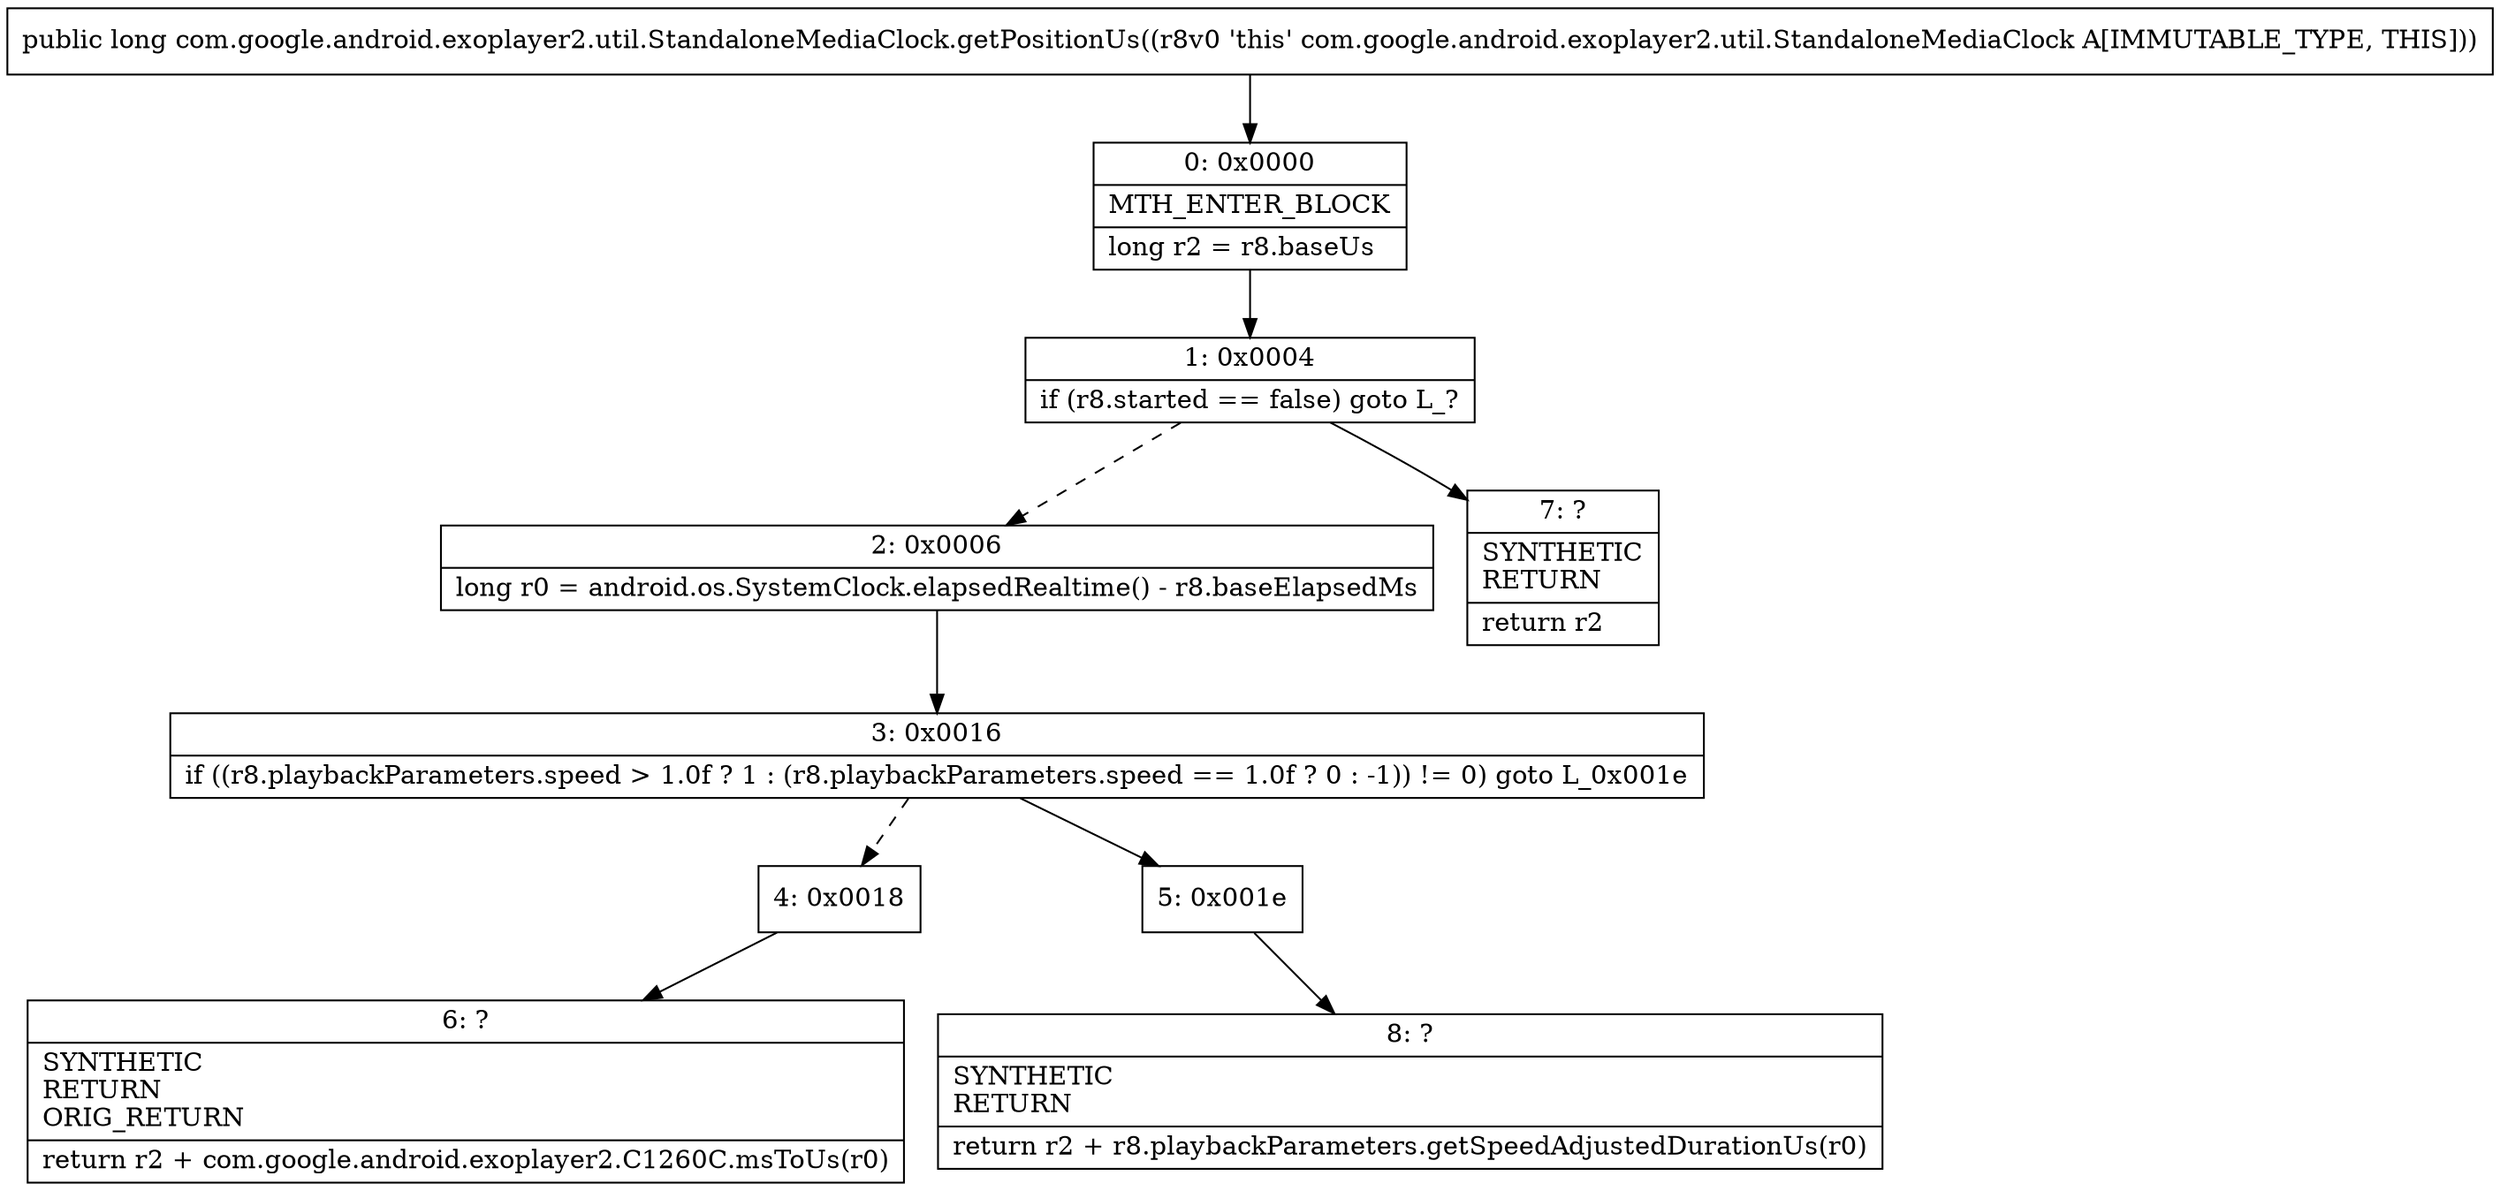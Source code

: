 digraph "CFG forcom.google.android.exoplayer2.util.StandaloneMediaClock.getPositionUs()J" {
Node_0 [shape=record,label="{0\:\ 0x0000|MTH_ENTER_BLOCK\l|long r2 = r8.baseUs\l}"];
Node_1 [shape=record,label="{1\:\ 0x0004|if (r8.started == false) goto L_?\l}"];
Node_2 [shape=record,label="{2\:\ 0x0006|long r0 = android.os.SystemClock.elapsedRealtime() \- r8.baseElapsedMs\l}"];
Node_3 [shape=record,label="{3\:\ 0x0016|if ((r8.playbackParameters.speed \> 1.0f ? 1 : (r8.playbackParameters.speed == 1.0f ? 0 : \-1)) != 0) goto L_0x001e\l}"];
Node_4 [shape=record,label="{4\:\ 0x0018}"];
Node_5 [shape=record,label="{5\:\ 0x001e}"];
Node_6 [shape=record,label="{6\:\ ?|SYNTHETIC\lRETURN\lORIG_RETURN\l|return r2 + com.google.android.exoplayer2.C1260C.msToUs(r0)\l}"];
Node_7 [shape=record,label="{7\:\ ?|SYNTHETIC\lRETURN\l|return r2\l}"];
Node_8 [shape=record,label="{8\:\ ?|SYNTHETIC\lRETURN\l|return r2 + r8.playbackParameters.getSpeedAdjustedDurationUs(r0)\l}"];
MethodNode[shape=record,label="{public long com.google.android.exoplayer2.util.StandaloneMediaClock.getPositionUs((r8v0 'this' com.google.android.exoplayer2.util.StandaloneMediaClock A[IMMUTABLE_TYPE, THIS])) }"];
MethodNode -> Node_0;
Node_0 -> Node_1;
Node_1 -> Node_2[style=dashed];
Node_1 -> Node_7;
Node_2 -> Node_3;
Node_3 -> Node_4[style=dashed];
Node_3 -> Node_5;
Node_4 -> Node_6;
Node_5 -> Node_8;
}

